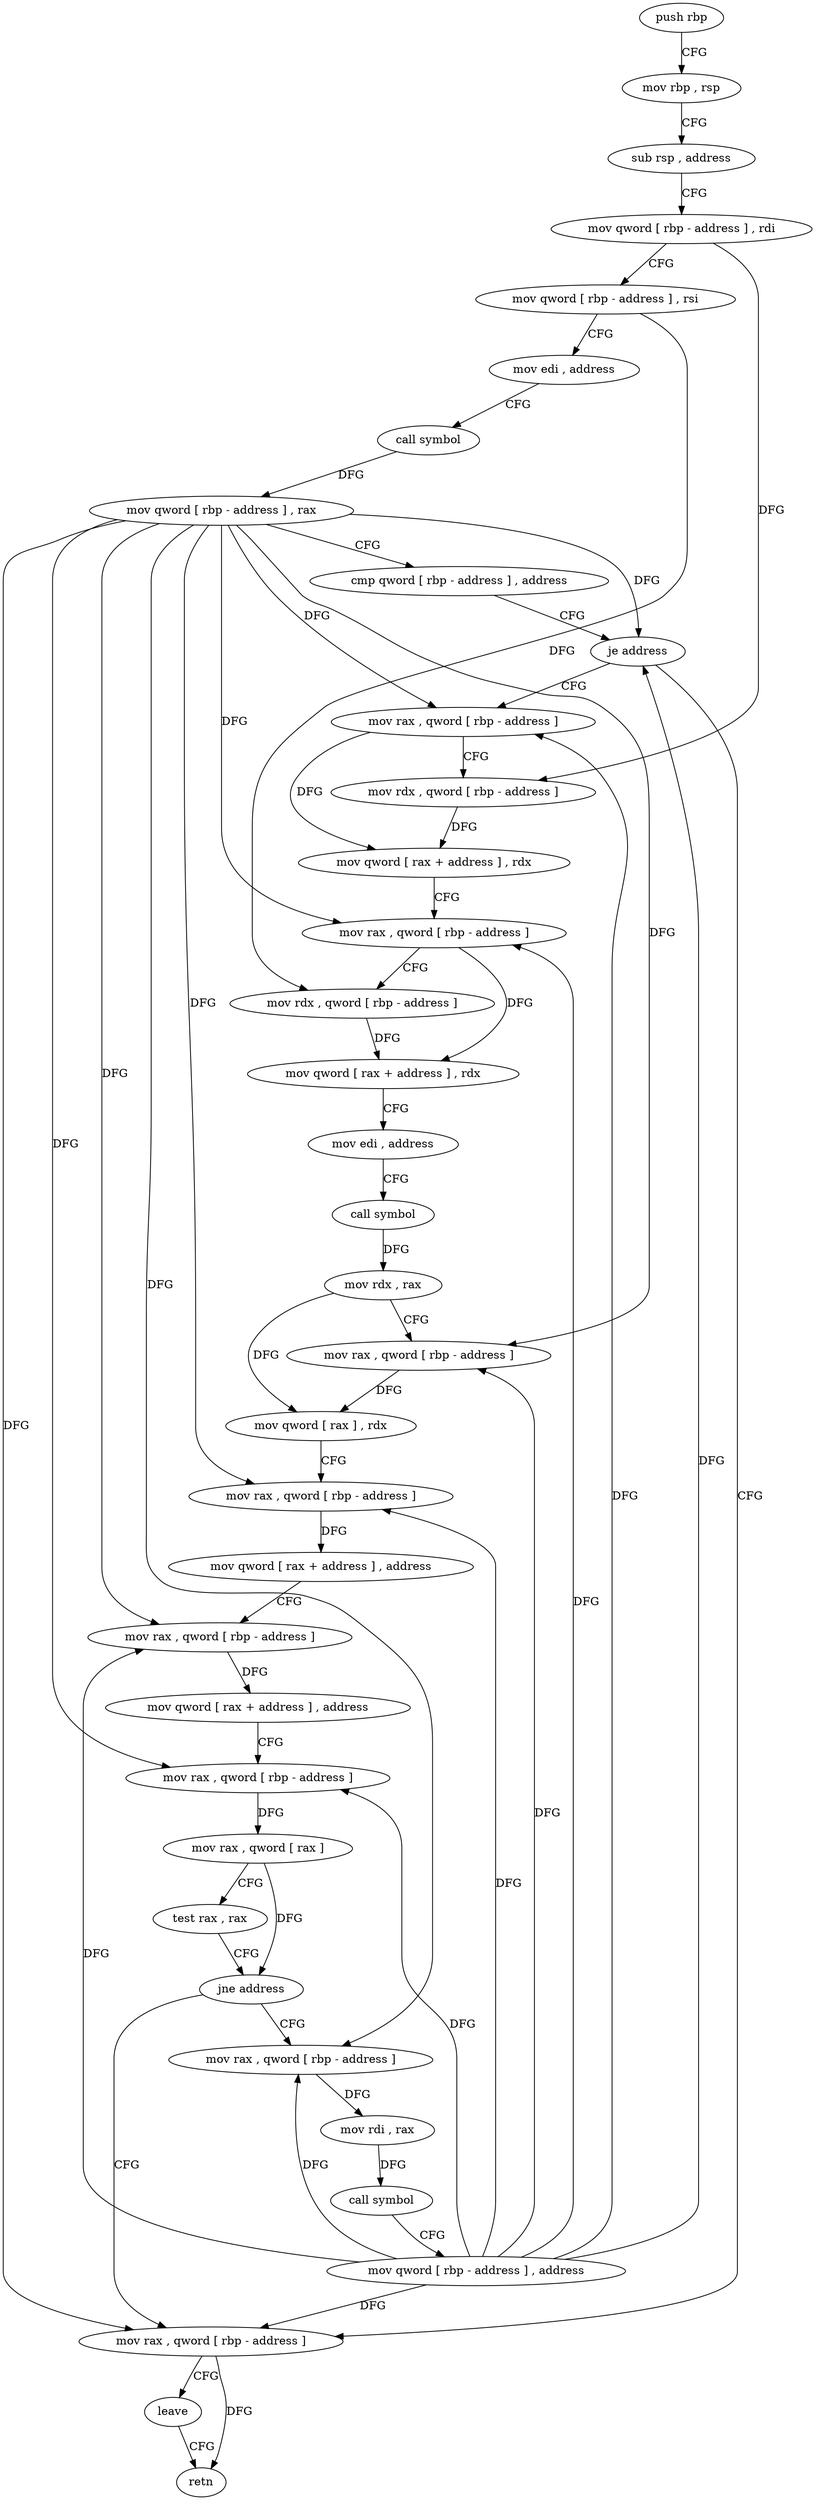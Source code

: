 digraph "func" {
"187066" [label = "push rbp" ]
"187067" [label = "mov rbp , rsp" ]
"187070" [label = "sub rsp , address" ]
"187074" [label = "mov qword [ rbp - address ] , rdi" ]
"187078" [label = "mov qword [ rbp - address ] , rsi" ]
"187082" [label = "mov edi , address" ]
"187087" [label = "call symbol" ]
"187092" [label = "mov qword [ rbp - address ] , rax" ]
"187096" [label = "cmp qword [ rbp - address ] , address" ]
"187101" [label = "je address" ]
"187203" [label = "mov rax , qword [ rbp - address ]" ]
"187103" [label = "mov rax , qword [ rbp - address ]" ]
"187207" [label = "leave" ]
"187208" [label = "retn" ]
"187107" [label = "mov rdx , qword [ rbp - address ]" ]
"187111" [label = "mov qword [ rax + address ] , rdx" ]
"187115" [label = "mov rax , qword [ rbp - address ]" ]
"187119" [label = "mov rdx , qword [ rbp - address ]" ]
"187123" [label = "mov qword [ rax + address ] , rdx" ]
"187127" [label = "mov edi , address" ]
"187132" [label = "call symbol" ]
"187137" [label = "mov rdx , rax" ]
"187140" [label = "mov rax , qword [ rbp - address ]" ]
"187144" [label = "mov qword [ rax ] , rdx" ]
"187147" [label = "mov rax , qword [ rbp - address ]" ]
"187151" [label = "mov qword [ rax + address ] , address" ]
"187159" [label = "mov rax , qword [ rbp - address ]" ]
"187163" [label = "mov qword [ rax + address ] , address" ]
"187171" [label = "mov rax , qword [ rbp - address ]" ]
"187175" [label = "mov rax , qword [ rax ]" ]
"187178" [label = "test rax , rax" ]
"187181" [label = "jne address" ]
"187183" [label = "mov rax , qword [ rbp - address ]" ]
"187187" [label = "mov rdi , rax" ]
"187190" [label = "call symbol" ]
"187195" [label = "mov qword [ rbp - address ] , address" ]
"187066" -> "187067" [ label = "CFG" ]
"187067" -> "187070" [ label = "CFG" ]
"187070" -> "187074" [ label = "CFG" ]
"187074" -> "187078" [ label = "CFG" ]
"187074" -> "187107" [ label = "DFG" ]
"187078" -> "187082" [ label = "CFG" ]
"187078" -> "187119" [ label = "DFG" ]
"187082" -> "187087" [ label = "CFG" ]
"187087" -> "187092" [ label = "DFG" ]
"187092" -> "187096" [ label = "CFG" ]
"187092" -> "187101" [ label = "DFG" ]
"187092" -> "187203" [ label = "DFG" ]
"187092" -> "187103" [ label = "DFG" ]
"187092" -> "187115" [ label = "DFG" ]
"187092" -> "187140" [ label = "DFG" ]
"187092" -> "187147" [ label = "DFG" ]
"187092" -> "187159" [ label = "DFG" ]
"187092" -> "187171" [ label = "DFG" ]
"187092" -> "187183" [ label = "DFG" ]
"187096" -> "187101" [ label = "CFG" ]
"187101" -> "187203" [ label = "CFG" ]
"187101" -> "187103" [ label = "CFG" ]
"187203" -> "187207" [ label = "CFG" ]
"187203" -> "187208" [ label = "DFG" ]
"187103" -> "187107" [ label = "CFG" ]
"187103" -> "187111" [ label = "DFG" ]
"187207" -> "187208" [ label = "CFG" ]
"187107" -> "187111" [ label = "DFG" ]
"187111" -> "187115" [ label = "CFG" ]
"187115" -> "187119" [ label = "CFG" ]
"187115" -> "187123" [ label = "DFG" ]
"187119" -> "187123" [ label = "DFG" ]
"187123" -> "187127" [ label = "CFG" ]
"187127" -> "187132" [ label = "CFG" ]
"187132" -> "187137" [ label = "DFG" ]
"187137" -> "187140" [ label = "CFG" ]
"187137" -> "187144" [ label = "DFG" ]
"187140" -> "187144" [ label = "DFG" ]
"187144" -> "187147" [ label = "CFG" ]
"187147" -> "187151" [ label = "DFG" ]
"187151" -> "187159" [ label = "CFG" ]
"187159" -> "187163" [ label = "DFG" ]
"187163" -> "187171" [ label = "CFG" ]
"187171" -> "187175" [ label = "DFG" ]
"187175" -> "187178" [ label = "CFG" ]
"187175" -> "187181" [ label = "DFG" ]
"187178" -> "187181" [ label = "CFG" ]
"187181" -> "187203" [ label = "CFG" ]
"187181" -> "187183" [ label = "CFG" ]
"187183" -> "187187" [ label = "DFG" ]
"187187" -> "187190" [ label = "DFG" ]
"187190" -> "187195" [ label = "CFG" ]
"187195" -> "187203" [ label = "DFG" ]
"187195" -> "187101" [ label = "DFG" ]
"187195" -> "187103" [ label = "DFG" ]
"187195" -> "187115" [ label = "DFG" ]
"187195" -> "187140" [ label = "DFG" ]
"187195" -> "187147" [ label = "DFG" ]
"187195" -> "187159" [ label = "DFG" ]
"187195" -> "187171" [ label = "DFG" ]
"187195" -> "187183" [ label = "DFG" ]
}
